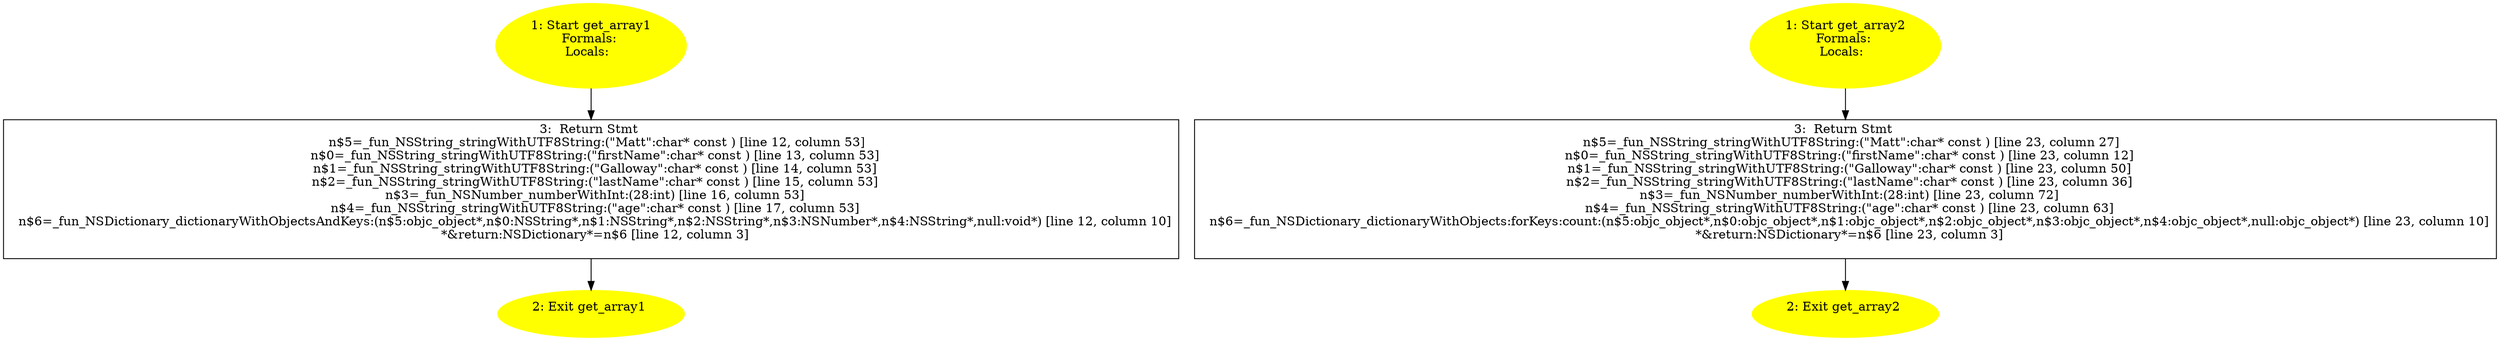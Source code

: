/* @generated */
digraph cfg {
"get_array1.5988b7ad8acf5c81cef9a72d072073c1_1" [label="1: Start get_array1\nFormals: \nLocals:  \n  " color=yellow style=filled]
	

	 "get_array1.5988b7ad8acf5c81cef9a72d072073c1_1" -> "get_array1.5988b7ad8acf5c81cef9a72d072073c1_3" ;
"get_array1.5988b7ad8acf5c81cef9a72d072073c1_2" [label="2: Exit get_array1 \n  " color=yellow style=filled]
	

"get_array1.5988b7ad8acf5c81cef9a72d072073c1_3" [label="3:  Return Stmt \n   n$5=_fun_NSString_stringWithUTF8String:(\"Matt\":char* const ) [line 12, column 53]\n  n$0=_fun_NSString_stringWithUTF8String:(\"firstName\":char* const ) [line 13, column 53]\n  n$1=_fun_NSString_stringWithUTF8String:(\"Galloway\":char* const ) [line 14, column 53]\n  n$2=_fun_NSString_stringWithUTF8String:(\"lastName\":char* const ) [line 15, column 53]\n  n$3=_fun_NSNumber_numberWithInt:(28:int) [line 16, column 53]\n  n$4=_fun_NSString_stringWithUTF8String:(\"age\":char* const ) [line 17, column 53]\n  n$6=_fun_NSDictionary_dictionaryWithObjectsAndKeys:(n$5:objc_object*,n$0:NSString*,n$1:NSString*,n$2:NSString*,n$3:NSNumber*,n$4:NSString*,null:void*) [line 12, column 10]\n  *&return:NSDictionary*=n$6 [line 12, column 3]\n " shape="box"]
	

	 "get_array1.5988b7ad8acf5c81cef9a72d072073c1_3" -> "get_array1.5988b7ad8acf5c81cef9a72d072073c1_2" ;
"get_array2.84aa3c70cb20e7edbe4f0b8d0bd6aa3d_1" [label="1: Start get_array2\nFormals: \nLocals:  \n  " color=yellow style=filled]
	

	 "get_array2.84aa3c70cb20e7edbe4f0b8d0bd6aa3d_1" -> "get_array2.84aa3c70cb20e7edbe4f0b8d0bd6aa3d_3" ;
"get_array2.84aa3c70cb20e7edbe4f0b8d0bd6aa3d_2" [label="2: Exit get_array2 \n  " color=yellow style=filled]
	

"get_array2.84aa3c70cb20e7edbe4f0b8d0bd6aa3d_3" [label="3:  Return Stmt \n   n$5=_fun_NSString_stringWithUTF8String:(\"Matt\":char* const ) [line 23, column 27]\n  n$0=_fun_NSString_stringWithUTF8String:(\"firstName\":char* const ) [line 23, column 12]\n  n$1=_fun_NSString_stringWithUTF8String:(\"Galloway\":char* const ) [line 23, column 50]\n  n$2=_fun_NSString_stringWithUTF8String:(\"lastName\":char* const ) [line 23, column 36]\n  n$3=_fun_NSNumber_numberWithInt:(28:int) [line 23, column 72]\n  n$4=_fun_NSString_stringWithUTF8String:(\"age\":char* const ) [line 23, column 63]\n  n$6=_fun_NSDictionary_dictionaryWithObjects:forKeys:count:(n$5:objc_object*,n$0:objc_object*,n$1:objc_object*,n$2:objc_object*,n$3:objc_object*,n$4:objc_object*,null:objc_object*) [line 23, column 10]\n  *&return:NSDictionary*=n$6 [line 23, column 3]\n " shape="box"]
	

	 "get_array2.84aa3c70cb20e7edbe4f0b8d0bd6aa3d_3" -> "get_array2.84aa3c70cb20e7edbe4f0b8d0bd6aa3d_2" ;
}
